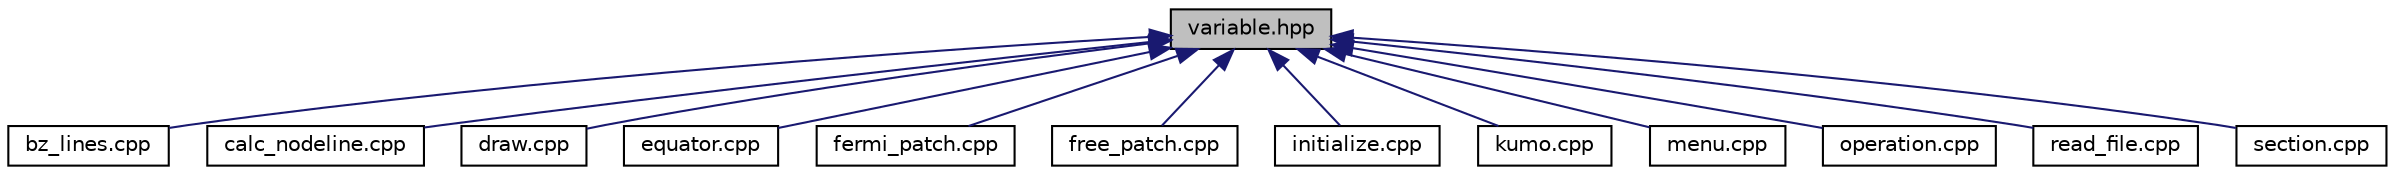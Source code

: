 digraph "variable.hpp"
{
 // LATEX_PDF_SIZE
  edge [fontname="Helvetica",fontsize="10",labelfontname="Helvetica",labelfontsize="10"];
  node [fontname="Helvetica",fontsize="10",shape=record];
  Node1 [label="variable.hpp",height=0.2,width=0.4,color="black", fillcolor="grey75", style="filled", fontcolor="black",tooltip="Global variables."];
  Node1 -> Node2 [dir="back",color="midnightblue",fontsize="10",style="solid",fontname="Helvetica"];
  Node2 [label="bz_lines.cpp",height=0.2,width=0.4,color="black", fillcolor="white", style="filled",URL="$bz__lines_8cpp.html",tooltip="Compute lines of BZ boundary."];
  Node1 -> Node3 [dir="back",color="midnightblue",fontsize="10",style="solid",fontname="Helvetica"];
  Node3 [label="calc_nodeline.cpp",height=0.2,width=0.4,color="black", fillcolor="white", style="filled",URL="$calc__nodeline_8cpp.html",tooltip="Compute nodal lines."];
  Node1 -> Node4 [dir="back",color="midnightblue",fontsize="10",style="solid",fontname="Helvetica"];
  Node4 [label="draw.cpp",height=0.2,width=0.4,color="black", fillcolor="white", style="filled",URL="$draw_8cpp.html",tooltip="Functions for actual displaying."];
  Node1 -> Node5 [dir="back",color="midnightblue",fontsize="10",style="solid",fontname="Helvetica"];
  Node5 [label="equator.cpp",height=0.2,width=0.4,color="black", fillcolor="white", style="filled",URL="$equator_8cpp.html",tooltip="Compute nodal lines."];
  Node1 -> Node6 [dir="back",color="midnightblue",fontsize="10",style="solid",fontname="Helvetica"];
  Node6 [label="fermi_patch.cpp",height=0.2,width=0.4,color="black", fillcolor="white", style="filled",URL="$fermi__patch_8cpp.html",tooltip="Functions for computing patch of Fermi surface."];
  Node1 -> Node7 [dir="back",color="midnightblue",fontsize="10",style="solid",fontname="Helvetica"];
  Node7 [label="free_patch.cpp",height=0.2,width=0.4,color="black", fillcolor="white", style="filled",URL="$free__patch_8cpp.html",tooltip="Refresh patch."];
  Node1 -> Node8 [dir="back",color="midnightblue",fontsize="10",style="solid",fontname="Helvetica"];
  Node8 [label="initialize.cpp",height=0.2,width=0.4,color="black", fillcolor="white", style="filled",URL="$initialize_8cpp.html",tooltip="Functions that initilize variables."];
  Node1 -> Node9 [dir="back",color="midnightblue",fontsize="10",style="solid",fontname="Helvetica"];
  Node9 [label="kumo.cpp",height=0.2,width=0.4,color="black", fillcolor="white", style="filled",URL="$kumo_8cpp.html",tooltip="Compute  on denser -grid with French-curve (Kumo) interpolation."];
  Node1 -> Node10 [dir="back",color="midnightblue",fontsize="10",style="solid",fontname="Helvetica"];
  Node10 [label="menu.cpp",height=0.2,width=0.4,color="black", fillcolor="white", style="filled",URL="$menu_8cpp.html",tooltip="Create & modify right-click menu. And operate their function."];
  Node1 -> Node11 [dir="back",color="midnightblue",fontsize="10",style="solid",fontname="Helvetica"];
  Node11 [label="operation.cpp",height=0.2,width=0.4,color="black", fillcolor="white", style="filled",URL="$operation_8cpp.html",tooltip="Handle operations associated to mouse drag and window resize."];
  Node1 -> Node12 [dir="back",color="midnightblue",fontsize="10",style="solid",fontname="Helvetica"];
  Node12 [label="read_file.cpp",height=0.2,width=0.4,color="black", fillcolor="white", style="filled",URL="$read__file_8cpp.html",tooltip="Read .frmsf file."];
  Node1 -> Node13 [dir="back",color="midnightblue",fontsize="10",style="solid",fontname="Helvetica"];
  Node13 [label="section.cpp",height=0.2,width=0.4,color="black", fillcolor="white", style="filled",URL="$section_8cpp.html",tooltip="Functions for the 2D Fermi line."];
}
